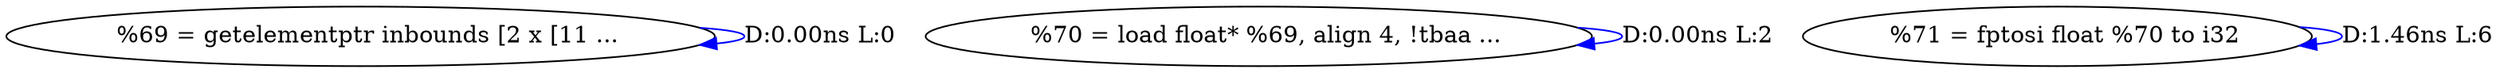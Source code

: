 digraph {
Node0x41dfb80[label="  %69 = getelementptr inbounds [2 x [11 ..."];
Node0x41dfb80 -> Node0x41dfb80[label="D:0.00ns L:0",color=blue];
Node0x41dfc60[label="  %70 = load float* %69, align 4, !tbaa ..."];
Node0x41dfc60 -> Node0x41dfc60[label="D:0.00ns L:2",color=blue];
Node0x41dfd40[label="  %71 = fptosi float %70 to i32"];
Node0x41dfd40 -> Node0x41dfd40[label="D:1.46ns L:6",color=blue];
}
